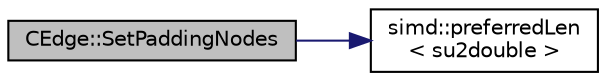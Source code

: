 digraph "CEdge::SetPaddingNodes"
{
 // LATEX_PDF_SIZE
  edge [fontname="Helvetica",fontsize="10",labelfontname="Helvetica",labelfontsize="10"];
  node [fontname="Helvetica",fontsize="10",shape=record];
  rankdir="LR";
  Node1 [label="CEdge::SetPaddingNodes",height=0.2,width=0.4,color="black", fillcolor="grey75", style="filled", fontcolor="black",tooltip="Sets the tail of \"Nodes\" to repeat one of the last edges."];
  Node1 -> Node2 [color="midnightblue",fontsize="10",style="solid",fontname="Helvetica"];
  Node2 [label="simd::preferredLen\l\< su2double \>",height=0.2,width=0.4,color="black", fillcolor="white", style="filled",URL="$group__SIMD.html#ga395b2adb29dcb7c33ec051bc9606ebd3",tooltip=" "];
}
